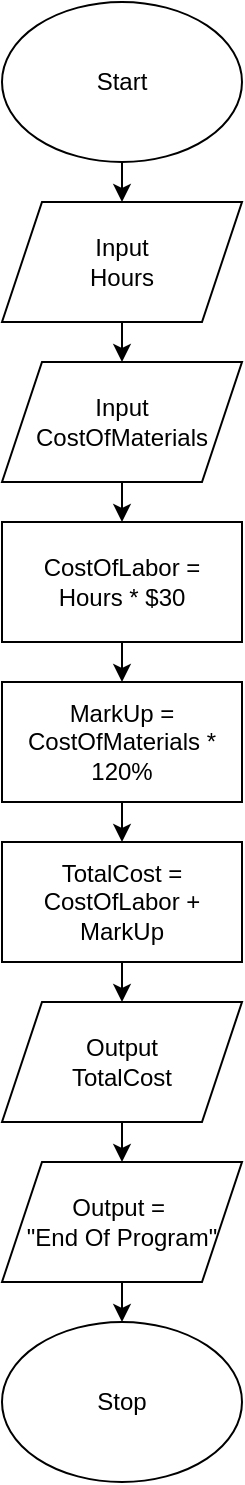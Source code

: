 <mxfile version="24.7.17">
  <diagram name="Page-1" id="k9M31NDV1mzF7wgZ9AgJ">
    <mxGraphModel dx="1434" dy="844" grid="1" gridSize="10" guides="1" tooltips="1" connect="1" arrows="1" fold="1" page="1" pageScale="1" pageWidth="850" pageHeight="1100" math="0" shadow="0">
      <root>
        <mxCell id="0" />
        <mxCell id="1" parent="0" />
        <mxCell id="7maX8-RVuHZkoP1kaSAC-10" style="edgeStyle=orthogonalEdgeStyle;rounded=0;orthogonalLoop=1;jettySize=auto;html=1;exitX=0.5;exitY=1;exitDx=0;exitDy=0;entryX=0.5;entryY=0;entryDx=0;entryDy=0;" edge="1" parent="1" source="7maX8-RVuHZkoP1kaSAC-1" target="7maX8-RVuHZkoP1kaSAC-2">
          <mxGeometry relative="1" as="geometry" />
        </mxCell>
        <mxCell id="7maX8-RVuHZkoP1kaSAC-1" value="Start" style="ellipse;whiteSpace=wrap;html=1;" vertex="1" parent="1">
          <mxGeometry x="365" y="20" width="120" height="80" as="geometry" />
        </mxCell>
        <mxCell id="7maX8-RVuHZkoP1kaSAC-11" style="edgeStyle=orthogonalEdgeStyle;rounded=0;orthogonalLoop=1;jettySize=auto;html=1;exitX=0.5;exitY=1;exitDx=0;exitDy=0;entryX=0.5;entryY=0;entryDx=0;entryDy=0;" edge="1" parent="1" source="7maX8-RVuHZkoP1kaSAC-2" target="7maX8-RVuHZkoP1kaSAC-3">
          <mxGeometry relative="1" as="geometry" />
        </mxCell>
        <mxCell id="7maX8-RVuHZkoP1kaSAC-2" value="Input&lt;div&gt;Hours&lt;/div&gt;" style="shape=parallelogram;perimeter=parallelogramPerimeter;whiteSpace=wrap;html=1;fixedSize=1;" vertex="1" parent="1">
          <mxGeometry x="365" y="120" width="120" height="60" as="geometry" />
        </mxCell>
        <mxCell id="7maX8-RVuHZkoP1kaSAC-12" style="edgeStyle=orthogonalEdgeStyle;rounded=0;orthogonalLoop=1;jettySize=auto;html=1;exitX=0.5;exitY=1;exitDx=0;exitDy=0;entryX=0.5;entryY=0;entryDx=0;entryDy=0;" edge="1" parent="1" source="7maX8-RVuHZkoP1kaSAC-3" target="7maX8-RVuHZkoP1kaSAC-4">
          <mxGeometry relative="1" as="geometry" />
        </mxCell>
        <mxCell id="7maX8-RVuHZkoP1kaSAC-3" value="Input&lt;div&gt;CostOfMaterials&lt;/div&gt;" style="shape=parallelogram;perimeter=parallelogramPerimeter;whiteSpace=wrap;html=1;fixedSize=1;" vertex="1" parent="1">
          <mxGeometry x="365" y="200" width="120" height="60" as="geometry" />
        </mxCell>
        <mxCell id="7maX8-RVuHZkoP1kaSAC-13" style="edgeStyle=orthogonalEdgeStyle;rounded=0;orthogonalLoop=1;jettySize=auto;html=1;exitX=0.5;exitY=1;exitDx=0;exitDy=0;entryX=0.5;entryY=0;entryDx=0;entryDy=0;" edge="1" parent="1" source="7maX8-RVuHZkoP1kaSAC-4" target="7maX8-RVuHZkoP1kaSAC-5">
          <mxGeometry relative="1" as="geometry" />
        </mxCell>
        <mxCell id="7maX8-RVuHZkoP1kaSAC-4" value="CostOfLabor =&lt;div&gt;Hours * $30&lt;/div&gt;" style="rounded=0;whiteSpace=wrap;html=1;" vertex="1" parent="1">
          <mxGeometry x="365" y="280" width="120" height="60" as="geometry" />
        </mxCell>
        <mxCell id="7maX8-RVuHZkoP1kaSAC-14" style="edgeStyle=orthogonalEdgeStyle;rounded=0;orthogonalLoop=1;jettySize=auto;html=1;exitX=0.5;exitY=1;exitDx=0;exitDy=0;entryX=0.5;entryY=0;entryDx=0;entryDy=0;" edge="1" parent="1" source="7maX8-RVuHZkoP1kaSAC-5" target="7maX8-RVuHZkoP1kaSAC-6">
          <mxGeometry relative="1" as="geometry" />
        </mxCell>
        <mxCell id="7maX8-RVuHZkoP1kaSAC-5" value="MarkUp =&lt;div&gt;CostOfMaterials * 120%&lt;/div&gt;" style="rounded=0;whiteSpace=wrap;html=1;" vertex="1" parent="1">
          <mxGeometry x="365" y="360" width="120" height="60" as="geometry" />
        </mxCell>
        <mxCell id="7maX8-RVuHZkoP1kaSAC-15" style="edgeStyle=orthogonalEdgeStyle;rounded=0;orthogonalLoop=1;jettySize=auto;html=1;exitX=0.5;exitY=1;exitDx=0;exitDy=0;entryX=0.5;entryY=0;entryDx=0;entryDy=0;" edge="1" parent="1" source="7maX8-RVuHZkoP1kaSAC-6" target="7maX8-RVuHZkoP1kaSAC-7">
          <mxGeometry relative="1" as="geometry" />
        </mxCell>
        <mxCell id="7maX8-RVuHZkoP1kaSAC-6" value="TotalCost =&lt;div&gt;CostOfLabor + MarkUp&lt;/div&gt;" style="rounded=0;whiteSpace=wrap;html=1;" vertex="1" parent="1">
          <mxGeometry x="365" y="440" width="120" height="60" as="geometry" />
        </mxCell>
        <mxCell id="7maX8-RVuHZkoP1kaSAC-16" style="edgeStyle=orthogonalEdgeStyle;rounded=0;orthogonalLoop=1;jettySize=auto;html=1;exitX=0.5;exitY=1;exitDx=0;exitDy=0;entryX=0.5;entryY=0;entryDx=0;entryDy=0;" edge="1" parent="1" source="7maX8-RVuHZkoP1kaSAC-7" target="7maX8-RVuHZkoP1kaSAC-8">
          <mxGeometry relative="1" as="geometry" />
        </mxCell>
        <mxCell id="7maX8-RVuHZkoP1kaSAC-7" value="Output&lt;div&gt;TotalCost&lt;/div&gt;" style="shape=parallelogram;perimeter=parallelogramPerimeter;whiteSpace=wrap;html=1;fixedSize=1;" vertex="1" parent="1">
          <mxGeometry x="365" y="520" width="120" height="60" as="geometry" />
        </mxCell>
        <mxCell id="7maX8-RVuHZkoP1kaSAC-17" style="edgeStyle=orthogonalEdgeStyle;rounded=0;orthogonalLoop=1;jettySize=auto;html=1;exitX=0.5;exitY=1;exitDx=0;exitDy=0;entryX=0.5;entryY=0;entryDx=0;entryDy=0;" edge="1" parent="1" source="7maX8-RVuHZkoP1kaSAC-8" target="7maX8-RVuHZkoP1kaSAC-9">
          <mxGeometry relative="1" as="geometry" />
        </mxCell>
        <mxCell id="7maX8-RVuHZkoP1kaSAC-8" value="Output =&amp;nbsp;&lt;div&gt;&quot;End Of Program&quot;&lt;/div&gt;" style="shape=parallelogram;perimeter=parallelogramPerimeter;whiteSpace=wrap;html=1;fixedSize=1;" vertex="1" parent="1">
          <mxGeometry x="365" y="600" width="120" height="60" as="geometry" />
        </mxCell>
        <mxCell id="7maX8-RVuHZkoP1kaSAC-9" value="Stop" style="ellipse;whiteSpace=wrap;html=1;" vertex="1" parent="1">
          <mxGeometry x="365" y="680" width="120" height="80" as="geometry" />
        </mxCell>
      </root>
    </mxGraphModel>
  </diagram>
</mxfile>

